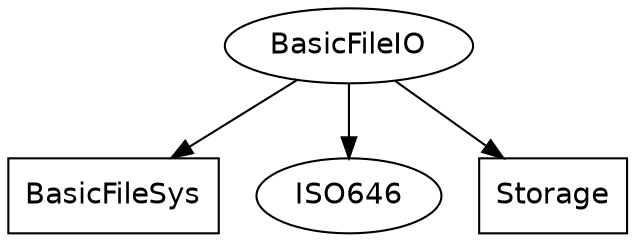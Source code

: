 digraph BasicFileIODep {
  node [fontname=helvetica];
  
  BasicFileIO -> {
    BasicFileSys ISO646 Storage
  };
  
  BasicFileSys [shape=box];
  
  ISO646; /* no dependencies */
  
  Storage [shape=box]; /* stdlib */
    
} /* BasicFileIODep */